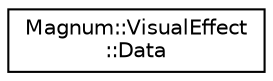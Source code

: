 digraph "圖形化之類別階層"
{
  edge [fontname="Helvetica",fontsize="10",labelfontname="Helvetica",labelfontsize="10"];
  node [fontname="Helvetica",fontsize="10",shape=record];
  rankdir="LR";
  Node1 [label="Magnum::VisualEffect\l::Data",height=0.2,width=0.4,color="black", fillcolor="white", style="filled",URL="$class_magnum_1_1_visual_effect_1_1_data.html"];
}
